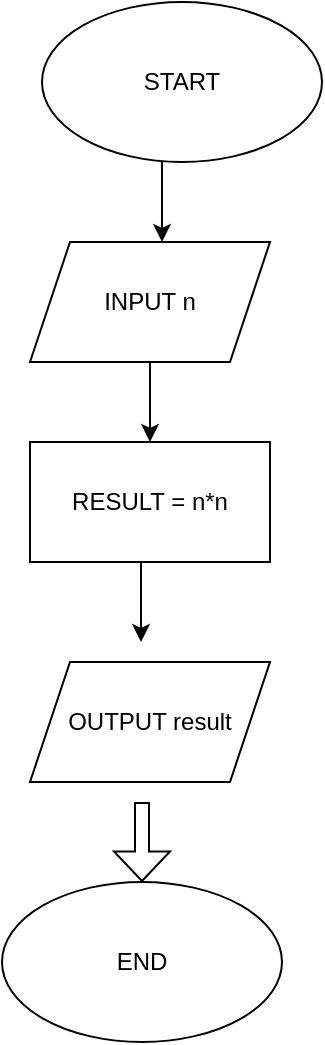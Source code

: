 <mxfile version="20.8.2" type="device" pages="3"><diagram id="98OhmwEpXX61rJcBbZN_" name="Trang-1"><mxGraphModel dx="794" dy="462" grid="1" gridSize="10" guides="1" tooltips="1" connect="1" arrows="1" fold="1" page="1" pageScale="1" pageWidth="827" pageHeight="1169" math="0" shadow="0"><root><mxCell id="0"/><mxCell id="1" parent="0"/><object label="START" id="VXy5K8Vydsb5MZeKe0OQ-1"><mxCell style="ellipse;whiteSpace=wrap;html=1;" vertex="1" parent="1"><mxGeometry x="350" y="30" width="140" height="80" as="geometry"/></mxCell></object><mxCell id="VXy5K8Vydsb5MZeKe0OQ-2" value="RESULT = n*n" style="rounded=0;whiteSpace=wrap;html=1;" vertex="1" parent="1"><mxGeometry x="344" y="250" width="120" height="60" as="geometry"/></mxCell><mxCell id="VXy5K8Vydsb5MZeKe0OQ-12" style="edgeStyle=orthogonalEdgeStyle;rounded=0;orthogonalLoop=1;jettySize=auto;html=1;exitX=0.5;exitY=1;exitDx=0;exitDy=0;entryX=0.5;entryY=0;entryDx=0;entryDy=0;" edge="1" parent="1" source="VXy5K8Vydsb5MZeKe0OQ-3" target="VXy5K8Vydsb5MZeKe0OQ-2"><mxGeometry relative="1" as="geometry"/></mxCell><mxCell id="VXy5K8Vydsb5MZeKe0OQ-3" value="INPUT n" style="shape=parallelogram;perimeter=parallelogramPerimeter;whiteSpace=wrap;html=1;fixedSize=1;" vertex="1" parent="1"><mxGeometry x="344" y="150" width="120" height="60" as="geometry"/></mxCell><mxCell id="VXy5K8Vydsb5MZeKe0OQ-4" value="OUTPUT result" style="shape=parallelogram;perimeter=parallelogramPerimeter;whiteSpace=wrap;html=1;fixedSize=1;" vertex="1" parent="1"><mxGeometry x="344" y="360" width="120" height="60" as="geometry"/></mxCell><mxCell id="VXy5K8Vydsb5MZeKe0OQ-8" value="END" style="ellipse;whiteSpace=wrap;html=1;" vertex="1" parent="1"><mxGeometry x="330" y="470" width="140" height="80" as="geometry"/></mxCell><mxCell id="VXy5K8Vydsb5MZeKe0OQ-10" value="" style="endArrow=classic;html=1;rounded=0;" edge="1" parent="1"><mxGeometry width="50" height="50" relative="1" as="geometry"><mxPoint x="410" y="110" as="sourcePoint"/><mxPoint x="410" y="150" as="targetPoint"/><Array as="points"><mxPoint x="410" y="110"/></Array></mxGeometry></mxCell><mxCell id="VXy5K8Vydsb5MZeKe0OQ-14" style="edgeStyle=orthogonalEdgeStyle;rounded=0;orthogonalLoop=1;jettySize=auto;html=1;exitX=0.5;exitY=1;exitDx=0;exitDy=0;entryX=0.5;entryY=0;entryDx=0;entryDy=0;" edge="1" parent="1"><mxGeometry relative="1" as="geometry"><mxPoint x="399.5" y="310" as="sourcePoint"/><mxPoint x="399.5" y="350" as="targetPoint"/><Array as="points"><mxPoint x="400" y="350"/><mxPoint x="400" y="350"/></Array></mxGeometry></mxCell><mxCell id="VXy5K8Vydsb5MZeKe0OQ-17" value="" style="shape=flexArrow;endArrow=classic;html=1;rounded=0;width=7;endSize=4.6;entryX=0.5;entryY=0;entryDx=0;entryDy=0;" edge="1" parent="1" target="VXy5K8Vydsb5MZeKe0OQ-8"><mxGeometry width="50" height="50" relative="1" as="geometry"><mxPoint x="400" y="430" as="sourcePoint"/><mxPoint x="410" y="440" as="targetPoint"/></mxGeometry></mxCell></root></mxGraphModel></diagram><diagram id="uZIlvehnFOChImIP2Vlz" name="Trang-2"><mxGraphModel dx="794" dy="462" grid="1" gridSize="10" guides="1" tooltips="1" connect="1" arrows="1" fold="1" page="1" pageScale="1" pageWidth="827" pageHeight="1169" math="0" shadow="0"><root><mxCell id="0"/><mxCell id="1" parent="0"/><mxCell id="UbHoao7JvAGYF6wHqTmK-3" style="edgeStyle=orthogonalEdgeStyle;rounded=0;orthogonalLoop=1;jettySize=auto;html=1;exitX=0.5;exitY=1;exitDx=0;exitDy=0;entryX=0.5;entryY=0;entryDx=0;entryDy=0;" edge="1" parent="1" source="8ir01gvFv2UF3AoolSdZ-1" target="_iv7BKJY0Ix1uIg-DBjr-1"><mxGeometry relative="1" as="geometry"/></mxCell><mxCell id="8ir01gvFv2UF3AoolSdZ-1" value="START" style="ellipse;whiteSpace=wrap;html=1;" vertex="1" parent="1"><mxGeometry x="340" y="20" width="120" height="80" as="geometry"/></mxCell><mxCell id="UbHoao7JvAGYF6wHqTmK-4" style="edgeStyle=orthogonalEdgeStyle;rounded=0;orthogonalLoop=1;jettySize=auto;html=1;exitX=0.5;exitY=1;exitDx=0;exitDy=0;entryX=0.436;entryY=-0.067;entryDx=0;entryDy=0;entryPerimeter=0;" edge="1" parent="1" source="_iv7BKJY0Ix1uIg-DBjr-1" target="h8hmbd4LT0mx4P02L-x0-1"><mxGeometry relative="1" as="geometry"/></mxCell><mxCell id="_iv7BKJY0Ix1uIg-DBjr-1" value="INPUT chieudai, chieurong" style="shape=parallelogram;perimeter=parallelogramPerimeter;whiteSpace=wrap;html=1;fixedSize=1;" vertex="1" parent="1"><mxGeometry x="340" y="150" width="120" height="60" as="geometry"/></mxCell><mxCell id="h8hmbd4LT0mx4P02L-x0-1" value="Chuvi = (chieudai + chieurong)*2&lt;br&gt;dientich = chieudai*chieurong" style="rounded=0;whiteSpace=wrap;html=1;" vertex="1" parent="1"><mxGeometry x="304" y="240" width="220" height="50" as="geometry"/></mxCell><mxCell id="8An3uqtrafSCS9LASrhn-2" value="RESULT chuvi, dientich" style="shape=parallelogram;perimeter=parallelogramPerimeter;whiteSpace=wrap;html=1;fixedSize=1;" vertex="1" parent="1"><mxGeometry x="340" y="330" width="120" height="60" as="geometry"/></mxCell><mxCell id="UbHoao7JvAGYF6wHqTmK-1" value="END&amp;nbsp;" style="ellipse;whiteSpace=wrap;html=1;" vertex="1" parent="1"><mxGeometry x="330" y="430" width="120" height="80" as="geometry"/></mxCell><mxCell id="UbHoao7JvAGYF6wHqTmK-5" value="" style="endArrow=classic;html=1;rounded=0;entryX=0.5;entryY=0;entryDx=0;entryDy=0;exitX=0.439;exitY=1.027;exitDx=0;exitDy=0;exitPerimeter=0;" edge="1" parent="1" source="h8hmbd4LT0mx4P02L-x0-1" target="8An3uqtrafSCS9LASrhn-2"><mxGeometry width="50" height="50" relative="1" as="geometry"><mxPoint x="380" y="280" as="sourcePoint"/><mxPoint x="430" y="230" as="targetPoint"/></mxGeometry></mxCell><mxCell id="UbHoao7JvAGYF6wHqTmK-6" value="" style="endArrow=classic;html=1;rounded=0;" edge="1" parent="1" source="8An3uqtrafSCS9LASrhn-2"><mxGeometry width="50" height="50" relative="1" as="geometry"><mxPoint x="380" y="280" as="sourcePoint"/><mxPoint x="390" y="430" as="targetPoint"/></mxGeometry></mxCell><mxCell id="UbHoao7JvAGYF6wHqTmK-8" style="edgeStyle=orthogonalEdgeStyle;rounded=0;orthogonalLoop=1;jettySize=auto;html=1;exitX=0.5;exitY=0;exitDx=0;exitDy=0;entryX=0.667;entryY=-0.025;entryDx=0;entryDy=0;entryPerimeter=0;" edge="1" parent="1" source="UbHoao7JvAGYF6wHqTmK-1" target="UbHoao7JvAGYF6wHqTmK-1"><mxGeometry relative="1" as="geometry"/></mxCell></root></mxGraphModel></diagram><diagram id="1L9zegRL9UUnpapty2ey" name="Trang-3"><mxGraphModel dx="794" dy="462" grid="1" gridSize="10" guides="1" tooltips="1" connect="1" arrows="1" fold="1" page="1" pageScale="1" pageWidth="827" pageHeight="1169" math="0" shadow="0"><root><mxCell id="0"/><mxCell id="1" parent="0"/><mxCell id="wUf8ww94VLsFer3dJICf-3" style="edgeStyle=orthogonalEdgeStyle;rounded=0;orthogonalLoop=1;jettySize=auto;html=1;exitX=0.5;exitY=1;exitDx=0;exitDy=0;entryX=0.444;entryY=-0.022;entryDx=0;entryDy=0;entryPerimeter=0;" edge="1" parent="1" source="TEi37pFkZ2lVRkNG6ngr-1" target="IBwJkJ0y0PSJFGw_Qcs_-1"><mxGeometry relative="1" as="geometry"/></mxCell><mxCell id="TEi37pFkZ2lVRkNG6ngr-1" value="START" style="ellipse;whiteSpace=wrap;html=1;" vertex="1" parent="1"><mxGeometry x="340" y="20" width="120" height="80" as="geometry"/></mxCell><mxCell id="IBwJkJ0y0PSJFGw_Qcs_-1" value="INPUT sodiem" style="shape=parallelogram;perimeter=parallelogramPerimeter;whiteSpace=wrap;html=1;fixedSize=1;" vertex="1" parent="1"><mxGeometry x="340" y="130" width="120" height="60" as="geometry"/></mxCell><mxCell id="wUf8ww94VLsFer3dJICf-7" value="" style="edgeStyle=orthogonalEdgeStyle;shape=flexArrow;rounded=0;orthogonalLoop=1;jettySize=auto;html=1;" edge="1" parent="1" source="IBwJkJ0y0PSJFGw_Qcs_-2" target="wUf8ww94VLsFer3dJICf-1"><mxGeometry relative="1" as="geometry"/></mxCell><mxCell id="IBwJkJ0y0PSJFGw_Qcs_-2" value="IF sodiem &amp;gt;= 8.5, display = &quot;ban duoc tuyen thang&quot;,&amp;nbsp; display = &quot; khong duoc tuyen thang''" style="rounded=0;whiteSpace=wrap;html=1;" vertex="1" parent="1"><mxGeometry x="300" y="230" width="260" height="60" as="geometry"/></mxCell><mxCell id="wUf8ww94VLsFer3dJICf-1" value="" style="shape=parallelogram;perimeter=parallelogramPerimeter;whiteSpace=wrap;html=1;fixedSize=1;direction=south;" vertex="1" parent="1"><mxGeometry x="380" y="290" width="60" height="120" as="geometry"/></mxCell><mxCell id="wUf8ww94VLsFer3dJICf-2" value="END" style="ellipse;whiteSpace=wrap;html=1;" vertex="1" parent="1"><mxGeometry x="340" y="420" width="120" height="80" as="geometry"/></mxCell><mxCell id="wUf8ww94VLsFer3dJICf-4" value="" style="endArrow=classic;html=1;rounded=0;exitX=0.417;exitY=1;exitDx=0;exitDy=0;exitPerimeter=0;entryX=0.359;entryY=-0.044;entryDx=0;entryDy=0;entryPerimeter=0;" edge="1" parent="1" source="IBwJkJ0y0PSJFGw_Qcs_-1" target="IBwJkJ0y0PSJFGw_Qcs_-2"><mxGeometry width="50" height="50" relative="1" as="geometry"><mxPoint x="380" y="290" as="sourcePoint"/><mxPoint x="430" y="240" as="targetPoint"/></mxGeometry></mxCell></root></mxGraphModel></diagram></mxfile>
